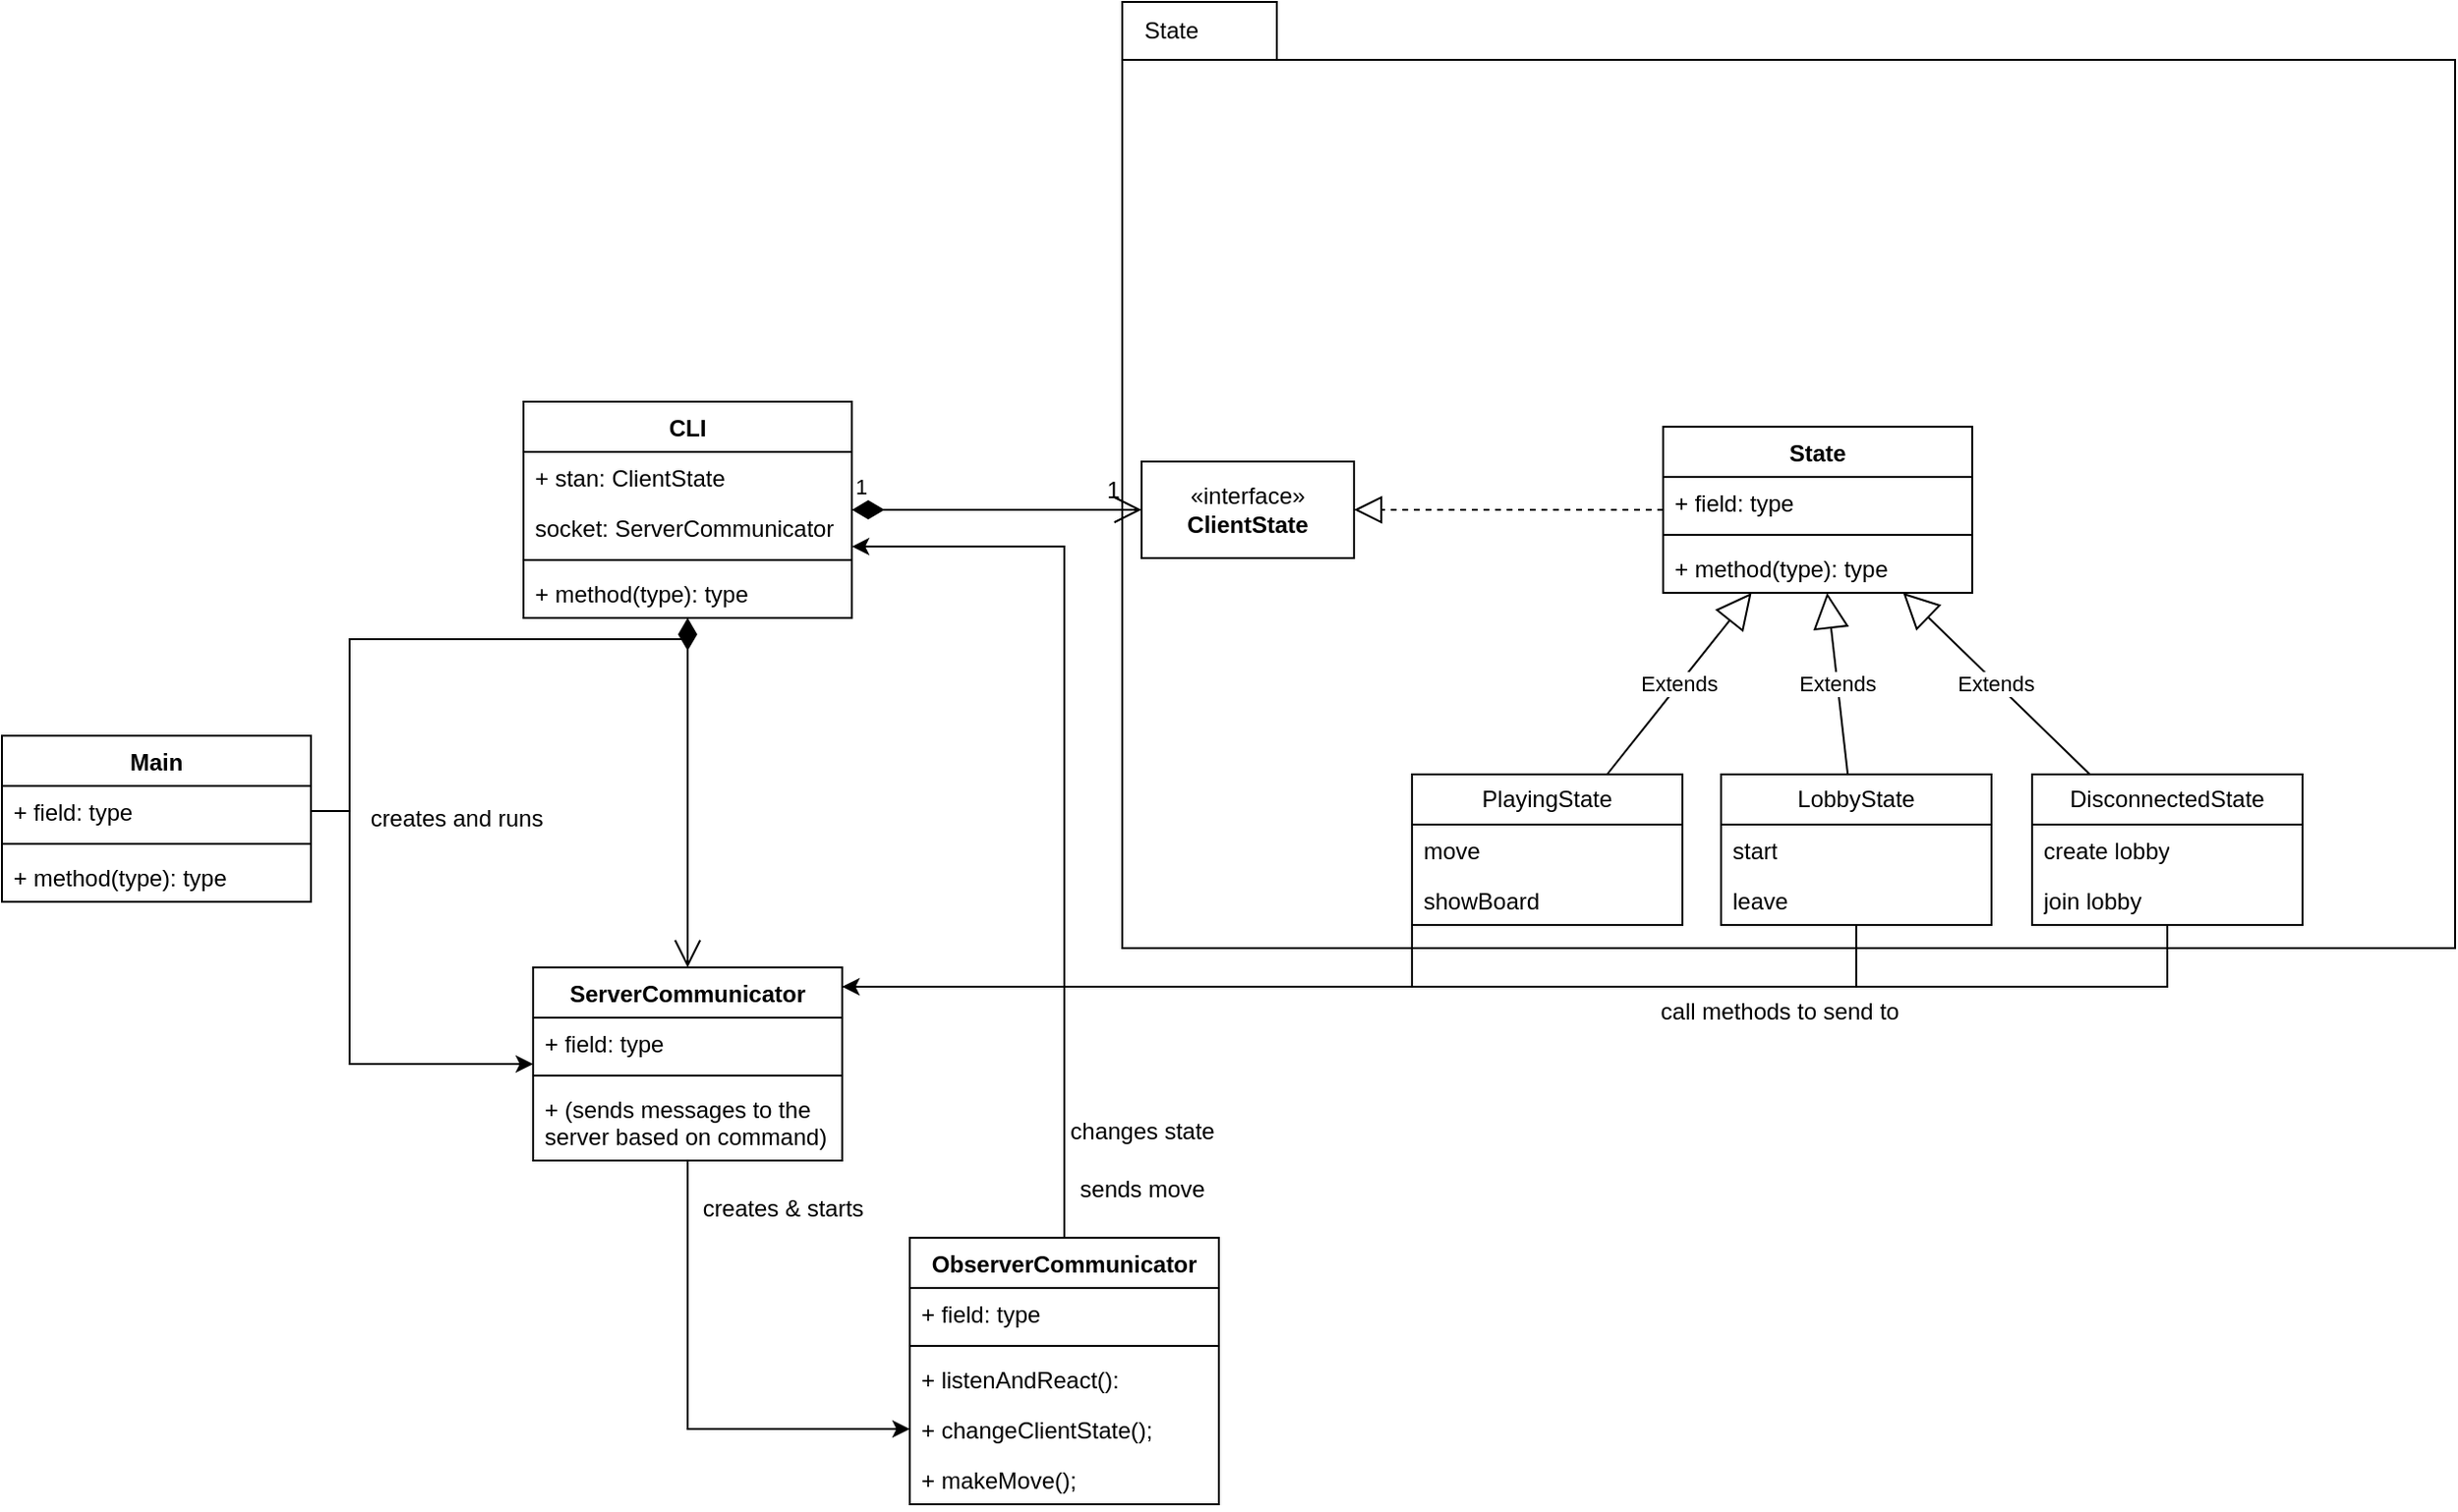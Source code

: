 <mxfile version="25.0.3">
  <diagram name="Page-1" id="gV_RuZHqOb34IBJK7emO">
    <mxGraphModel dx="1687" dy="925" grid="1" gridSize="10" guides="1" tooltips="1" connect="1" arrows="1" fold="1" page="1" pageScale="1" pageWidth="827" pageHeight="1169" math="0" shadow="0">
      <root>
        <mxCell id="0" />
        <mxCell id="1" parent="0" />
        <mxCell id="jI8Y15pv29QjvpD9m3hr-51" value="" style="shape=folder;fontStyle=1;tabWidth=80;tabHeight=30;tabPosition=left;html=1;boundedLbl=1;whiteSpace=wrap;" vertex="1" parent="1">
          <mxGeometry x="590" y="60" width="690" height="490" as="geometry" />
        </mxCell>
        <mxCell id="jI8Y15pv29QjvpD9m3hr-1" value="CLI" style="swimlane;fontStyle=1;align=center;verticalAlign=top;childLayout=stackLayout;horizontal=1;startSize=26;horizontalStack=0;resizeParent=1;resizeParentMax=0;resizeLast=0;collapsible=1;marginBottom=0;whiteSpace=wrap;html=1;" vertex="1" parent="1">
          <mxGeometry x="280" y="267" width="170" height="112" as="geometry" />
        </mxCell>
        <mxCell id="jI8Y15pv29QjvpD9m3hr-32" value="+ stan: ClientState" style="text;strokeColor=none;fillColor=none;align=left;verticalAlign=top;spacingLeft=4;spacingRight=4;overflow=hidden;rotatable=0;points=[[0,0.5],[1,0.5]];portConstraint=eastwest;whiteSpace=wrap;html=1;" vertex="1" parent="jI8Y15pv29QjvpD9m3hr-1">
          <mxGeometry y="26" width="170" height="26" as="geometry" />
        </mxCell>
        <mxCell id="jI8Y15pv29QjvpD9m3hr-2" value="socket: ServerCommunicator" style="text;strokeColor=none;fillColor=none;align=left;verticalAlign=top;spacingLeft=4;spacingRight=4;overflow=hidden;rotatable=0;points=[[0,0.5],[1,0.5]];portConstraint=eastwest;whiteSpace=wrap;html=1;" vertex="1" parent="jI8Y15pv29QjvpD9m3hr-1">
          <mxGeometry y="52" width="170" height="26" as="geometry" />
        </mxCell>
        <mxCell id="jI8Y15pv29QjvpD9m3hr-3" value="" style="line;strokeWidth=1;fillColor=none;align=left;verticalAlign=middle;spacingTop=-1;spacingLeft=3;spacingRight=3;rotatable=0;labelPosition=right;points=[];portConstraint=eastwest;strokeColor=inherit;" vertex="1" parent="jI8Y15pv29QjvpD9m3hr-1">
          <mxGeometry y="78" width="170" height="8" as="geometry" />
        </mxCell>
        <mxCell id="jI8Y15pv29QjvpD9m3hr-4" value="+ method(type): type" style="text;strokeColor=none;fillColor=none;align=left;verticalAlign=top;spacingLeft=4;spacingRight=4;overflow=hidden;rotatable=0;points=[[0,0.5],[1,0.5]];portConstraint=eastwest;whiteSpace=wrap;html=1;" vertex="1" parent="jI8Y15pv29QjvpD9m3hr-1">
          <mxGeometry y="86" width="170" height="26" as="geometry" />
        </mxCell>
        <mxCell id="jI8Y15pv29QjvpD9m3hr-5" value="«interface»&lt;br&gt;&lt;b&gt;ClientState&lt;/b&gt;" style="html=1;whiteSpace=wrap;" vertex="1" parent="1">
          <mxGeometry x="600" y="298" width="110" height="50" as="geometry" />
        </mxCell>
        <mxCell id="jI8Y15pv29QjvpD9m3hr-6" value="1" style="endArrow=open;html=1;endSize=12;startArrow=diamondThin;startSize=14;startFill=1;edgeStyle=orthogonalEdgeStyle;align=left;verticalAlign=bottom;rounded=0;exitX=1;exitY=0.5;exitDx=0;exitDy=0;entryX=0;entryY=0.5;entryDx=0;entryDy=0;" edge="1" parent="1" source="jI8Y15pv29QjvpD9m3hr-1" target="jI8Y15pv29QjvpD9m3hr-5">
          <mxGeometry x="-1" y="3" relative="1" as="geometry">
            <mxPoint x="490" y="390" as="sourcePoint" />
            <mxPoint x="650" y="390" as="targetPoint" />
          </mxGeometry>
        </mxCell>
        <mxCell id="jI8Y15pv29QjvpD9m3hr-9" value="1" style="text;html=1;align=center;verticalAlign=middle;resizable=0;points=[];autosize=1;strokeColor=none;fillColor=none;" vertex="1" parent="1">
          <mxGeometry x="570" y="298" width="30" height="30" as="geometry" />
        </mxCell>
        <mxCell id="jI8Y15pv29QjvpD9m3hr-10" value="" style="endArrow=block;dashed=1;endFill=0;endSize=12;html=1;rounded=0;entryX=1;entryY=0.5;entryDx=0;entryDy=0;" edge="1" parent="1" source="jI8Y15pv29QjvpD9m3hr-15" target="jI8Y15pv29QjvpD9m3hr-5">
          <mxGeometry width="160" relative="1" as="geometry">
            <mxPoint x="830" y="360" as="sourcePoint" />
            <mxPoint x="780" y="290" as="targetPoint" />
          </mxGeometry>
        </mxCell>
        <mxCell id="jI8Y15pv29QjvpD9m3hr-15" value="State" style="swimlane;fontStyle=1;align=center;verticalAlign=top;childLayout=stackLayout;horizontal=1;startSize=26;horizontalStack=0;resizeParent=1;resizeParentMax=0;resizeLast=0;collapsible=1;marginBottom=0;whiteSpace=wrap;html=1;" vertex="1" parent="1">
          <mxGeometry x="870" y="280" width="160" height="86" as="geometry" />
        </mxCell>
        <mxCell id="jI8Y15pv29QjvpD9m3hr-16" value="+ field: type" style="text;strokeColor=none;fillColor=none;align=left;verticalAlign=top;spacingLeft=4;spacingRight=4;overflow=hidden;rotatable=0;points=[[0,0.5],[1,0.5]];portConstraint=eastwest;whiteSpace=wrap;html=1;" vertex="1" parent="jI8Y15pv29QjvpD9m3hr-15">
          <mxGeometry y="26" width="160" height="26" as="geometry" />
        </mxCell>
        <mxCell id="jI8Y15pv29QjvpD9m3hr-17" value="" style="line;strokeWidth=1;fillColor=none;align=left;verticalAlign=middle;spacingTop=-1;spacingLeft=3;spacingRight=3;rotatable=0;labelPosition=right;points=[];portConstraint=eastwest;strokeColor=inherit;" vertex="1" parent="jI8Y15pv29QjvpD9m3hr-15">
          <mxGeometry y="52" width="160" height="8" as="geometry" />
        </mxCell>
        <mxCell id="jI8Y15pv29QjvpD9m3hr-18" value="+ method(type): type" style="text;strokeColor=none;fillColor=none;align=left;verticalAlign=top;spacingLeft=4;spacingRight=4;overflow=hidden;rotatable=0;points=[[0,0.5],[1,0.5]];portConstraint=eastwest;whiteSpace=wrap;html=1;" vertex="1" parent="jI8Y15pv29QjvpD9m3hr-15">
          <mxGeometry y="60" width="160" height="26" as="geometry" />
        </mxCell>
        <mxCell id="jI8Y15pv29QjvpD9m3hr-19" value="Extends" style="endArrow=block;endSize=16;endFill=0;html=1;rounded=0;" edge="1" parent="1" source="jI8Y15pv29QjvpD9m3hr-20" target="jI8Y15pv29QjvpD9m3hr-15">
          <mxGeometry width="160" relative="1" as="geometry">
            <mxPoint x="850" y="450" as="sourcePoint" />
            <mxPoint x="790" y="380" as="targetPoint" />
            <Array as="points" />
          </mxGeometry>
        </mxCell>
        <mxCell id="jI8Y15pv29QjvpD9m3hr-20" value="PlayingState" style="swimlane;fontStyle=0;childLayout=stackLayout;horizontal=1;startSize=26;fillColor=none;horizontalStack=0;resizeParent=1;resizeParentMax=0;resizeLast=0;collapsible=1;marginBottom=0;whiteSpace=wrap;html=1;" vertex="1" parent="1">
          <mxGeometry x="740" y="460" width="140" height="78" as="geometry" />
        </mxCell>
        <mxCell id="jI8Y15pv29QjvpD9m3hr-22" value="move" style="text;strokeColor=none;fillColor=none;align=left;verticalAlign=top;spacingLeft=4;spacingRight=4;overflow=hidden;rotatable=0;points=[[0,0.5],[1,0.5]];portConstraint=eastwest;whiteSpace=wrap;html=1;" vertex="1" parent="jI8Y15pv29QjvpD9m3hr-20">
          <mxGeometry y="26" width="140" height="26" as="geometry" />
        </mxCell>
        <mxCell id="jI8Y15pv29QjvpD9m3hr-23" value="showBoard" style="text;strokeColor=none;fillColor=none;align=left;verticalAlign=top;spacingLeft=4;spacingRight=4;overflow=hidden;rotatable=0;points=[[0,0.5],[1,0.5]];portConstraint=eastwest;whiteSpace=wrap;html=1;" vertex="1" parent="jI8Y15pv29QjvpD9m3hr-20">
          <mxGeometry y="52" width="140" height="26" as="geometry" />
        </mxCell>
        <mxCell id="jI8Y15pv29QjvpD9m3hr-24" value="Extends" style="endArrow=block;endSize=16;endFill=0;html=1;rounded=0;" edge="1" parent="1" source="jI8Y15pv29QjvpD9m3hr-25" target="jI8Y15pv29QjvpD9m3hr-15">
          <mxGeometry width="160" relative="1" as="geometry">
            <mxPoint x="1090" y="464" as="sourcePoint" />
            <mxPoint x="1190" y="380" as="targetPoint" />
          </mxGeometry>
        </mxCell>
        <mxCell id="jI8Y15pv29QjvpD9m3hr-59" style="edgeStyle=orthogonalEdgeStyle;rounded=0;orthogonalLoop=1;jettySize=auto;html=1;exitX=0.5;exitY=1;exitDx=0;exitDy=0;entryX=0.75;entryY=0;entryDx=0;entryDy=0;" edge="1" parent="1" source="jI8Y15pv29QjvpD9m3hr-25" target="jI8Y15pv29QjvpD9m3hr-35">
          <mxGeometry relative="1" as="geometry">
            <Array as="points">
              <mxPoint x="970" y="570" />
              <mxPoint x="405" y="570" />
            </Array>
          </mxGeometry>
        </mxCell>
        <mxCell id="jI8Y15pv29QjvpD9m3hr-25" value="LobbyState" style="swimlane;fontStyle=0;childLayout=stackLayout;horizontal=1;startSize=26;fillColor=none;horizontalStack=0;resizeParent=1;resizeParentMax=0;resizeLast=0;collapsible=1;marginBottom=0;whiteSpace=wrap;html=1;" vertex="1" parent="1">
          <mxGeometry x="900" y="460" width="140" height="78" as="geometry" />
        </mxCell>
        <mxCell id="jI8Y15pv29QjvpD9m3hr-26" value="start" style="text;strokeColor=none;fillColor=none;align=left;verticalAlign=top;spacingLeft=4;spacingRight=4;overflow=hidden;rotatable=0;points=[[0,0.5],[1,0.5]];portConstraint=eastwest;whiteSpace=wrap;html=1;" vertex="1" parent="jI8Y15pv29QjvpD9m3hr-25">
          <mxGeometry y="26" width="140" height="26" as="geometry" />
        </mxCell>
        <mxCell id="jI8Y15pv29QjvpD9m3hr-27" value="leave" style="text;strokeColor=none;fillColor=none;align=left;verticalAlign=top;spacingLeft=4;spacingRight=4;overflow=hidden;rotatable=0;points=[[0,0.5],[1,0.5]];portConstraint=eastwest;whiteSpace=wrap;html=1;" vertex="1" parent="jI8Y15pv29QjvpD9m3hr-25">
          <mxGeometry y="52" width="140" height="26" as="geometry" />
        </mxCell>
        <mxCell id="jI8Y15pv29QjvpD9m3hr-28" value="Extends" style="endArrow=block;endSize=16;endFill=0;html=1;rounded=0;" edge="1" parent="1" source="jI8Y15pv29QjvpD9m3hr-29" target="jI8Y15pv29QjvpD9m3hr-15">
          <mxGeometry width="160" relative="1" as="geometry">
            <mxPoint x="1251" y="464" as="sourcePoint" />
            <mxPoint x="1127" y="366" as="targetPoint" />
          </mxGeometry>
        </mxCell>
        <mxCell id="jI8Y15pv29QjvpD9m3hr-60" style="edgeStyle=orthogonalEdgeStyle;rounded=0;orthogonalLoop=1;jettySize=auto;html=1;exitX=0.5;exitY=1;exitDx=0;exitDy=0;entryX=0.75;entryY=0;entryDx=0;entryDy=0;" edge="1" parent="1" source="jI8Y15pv29QjvpD9m3hr-29" target="jI8Y15pv29QjvpD9m3hr-35">
          <mxGeometry relative="1" as="geometry">
            <Array as="points">
              <mxPoint x="1131" y="570" />
              <mxPoint x="405" y="570" />
            </Array>
          </mxGeometry>
        </mxCell>
        <mxCell id="jI8Y15pv29QjvpD9m3hr-29" value="DisconnectedState" style="swimlane;fontStyle=0;childLayout=stackLayout;horizontal=1;startSize=26;fillColor=none;horizontalStack=0;resizeParent=1;resizeParentMax=0;resizeLast=0;collapsible=1;marginBottom=0;whiteSpace=wrap;html=1;" vertex="1" parent="1">
          <mxGeometry x="1061" y="460" width="140" height="78" as="geometry" />
        </mxCell>
        <mxCell id="jI8Y15pv29QjvpD9m3hr-30" value="create lobby" style="text;strokeColor=none;fillColor=none;align=left;verticalAlign=top;spacingLeft=4;spacingRight=4;overflow=hidden;rotatable=0;points=[[0,0.5],[1,0.5]];portConstraint=eastwest;whiteSpace=wrap;html=1;" vertex="1" parent="jI8Y15pv29QjvpD9m3hr-29">
          <mxGeometry y="26" width="140" height="26" as="geometry" />
        </mxCell>
        <mxCell id="jI8Y15pv29QjvpD9m3hr-31" value="join lobby" style="text;strokeColor=none;fillColor=none;align=left;verticalAlign=top;spacingLeft=4;spacingRight=4;overflow=hidden;rotatable=0;points=[[0,0.5],[1,0.5]];portConstraint=eastwest;whiteSpace=wrap;html=1;" vertex="1" parent="jI8Y15pv29QjvpD9m3hr-29">
          <mxGeometry y="52" width="140" height="26" as="geometry" />
        </mxCell>
        <mxCell id="jI8Y15pv29QjvpD9m3hr-34" value="" style="endArrow=open;html=1;endSize=12;startArrow=diamondThin;startSize=14;startFill=1;edgeStyle=orthogonalEdgeStyle;align=left;verticalAlign=bottom;rounded=0;" edge="1" parent="1" source="jI8Y15pv29QjvpD9m3hr-1" target="jI8Y15pv29QjvpD9m3hr-35">
          <mxGeometry x="-1" y="3" relative="1" as="geometry">
            <mxPoint x="430" y="379" as="sourcePoint" />
            <mxPoint x="510" y="584" as="targetPoint" />
            <Array as="points" />
          </mxGeometry>
        </mxCell>
        <mxCell id="jI8Y15pv29QjvpD9m3hr-53" style="edgeStyle=orthogonalEdgeStyle;rounded=0;orthogonalLoop=1;jettySize=auto;html=1;exitX=0.5;exitY=1;exitDx=0;exitDy=0;entryX=0;entryY=0.5;entryDx=0;entryDy=0;" edge="1" parent="1" source="jI8Y15pv29QjvpD9m3hr-35" target="jI8Y15pv29QjvpD9m3hr-47">
          <mxGeometry relative="1" as="geometry" />
        </mxCell>
        <mxCell id="jI8Y15pv29QjvpD9m3hr-35" value="ServerCommunicator" style="swimlane;fontStyle=1;align=center;verticalAlign=top;childLayout=stackLayout;horizontal=1;startSize=26;horizontalStack=0;resizeParent=1;resizeParentMax=0;resizeLast=0;collapsible=1;marginBottom=0;whiteSpace=wrap;html=1;" vertex="1" parent="1">
          <mxGeometry x="285" y="560" width="160" height="100" as="geometry" />
        </mxCell>
        <mxCell id="jI8Y15pv29QjvpD9m3hr-36" value="+ field: type" style="text;strokeColor=none;fillColor=none;align=left;verticalAlign=top;spacingLeft=4;spacingRight=4;overflow=hidden;rotatable=0;points=[[0,0.5],[1,0.5]];portConstraint=eastwest;whiteSpace=wrap;html=1;" vertex="1" parent="jI8Y15pv29QjvpD9m3hr-35">
          <mxGeometry y="26" width="160" height="26" as="geometry" />
        </mxCell>
        <mxCell id="jI8Y15pv29QjvpD9m3hr-37" value="" style="line;strokeWidth=1;fillColor=none;align=left;verticalAlign=middle;spacingTop=-1;spacingLeft=3;spacingRight=3;rotatable=0;labelPosition=right;points=[];portConstraint=eastwest;strokeColor=inherit;" vertex="1" parent="jI8Y15pv29QjvpD9m3hr-35">
          <mxGeometry y="52" width="160" height="8" as="geometry" />
        </mxCell>
        <mxCell id="jI8Y15pv29QjvpD9m3hr-38" value="&lt;div&gt;+ (sends messages to the server based on command)&lt;/div&gt;&lt;div&gt;&lt;br&gt;&lt;/div&gt;" style="text;strokeColor=none;fillColor=none;align=left;verticalAlign=top;spacingLeft=4;spacingRight=4;overflow=hidden;rotatable=0;points=[[0,0.5],[1,0.5]];portConstraint=eastwest;whiteSpace=wrap;html=1;" vertex="1" parent="jI8Y15pv29QjvpD9m3hr-35">
          <mxGeometry y="60" width="160" height="40" as="geometry" />
        </mxCell>
        <mxCell id="jI8Y15pv29QjvpD9m3hr-42" value="ObserverCommunicator" style="swimlane;fontStyle=1;align=center;verticalAlign=top;childLayout=stackLayout;horizontal=1;startSize=26;horizontalStack=0;resizeParent=1;resizeParentMax=0;resizeLast=0;collapsible=1;marginBottom=0;whiteSpace=wrap;html=1;" vertex="1" parent="1">
          <mxGeometry x="480" y="700" width="160" height="138" as="geometry" />
        </mxCell>
        <mxCell id="jI8Y15pv29QjvpD9m3hr-43" value="+ field: type" style="text;strokeColor=none;fillColor=none;align=left;verticalAlign=top;spacingLeft=4;spacingRight=4;overflow=hidden;rotatable=0;points=[[0,0.5],[1,0.5]];portConstraint=eastwest;whiteSpace=wrap;html=1;" vertex="1" parent="jI8Y15pv29QjvpD9m3hr-42">
          <mxGeometry y="26" width="160" height="26" as="geometry" />
        </mxCell>
        <mxCell id="jI8Y15pv29QjvpD9m3hr-44" value="" style="line;strokeWidth=1;fillColor=none;align=left;verticalAlign=middle;spacingTop=-1;spacingLeft=3;spacingRight=3;rotatable=0;labelPosition=right;points=[];portConstraint=eastwest;strokeColor=inherit;" vertex="1" parent="jI8Y15pv29QjvpD9m3hr-42">
          <mxGeometry y="52" width="160" height="8" as="geometry" />
        </mxCell>
        <mxCell id="jI8Y15pv29QjvpD9m3hr-45" value="&lt;div&gt;+ listenAndReact():&lt;/div&gt;" style="text;strokeColor=none;fillColor=none;align=left;verticalAlign=top;spacingLeft=4;spacingRight=4;overflow=hidden;rotatable=0;points=[[0,0.5],[1,0.5]];portConstraint=eastwest;whiteSpace=wrap;html=1;" vertex="1" parent="jI8Y15pv29QjvpD9m3hr-42">
          <mxGeometry y="60" width="160" height="26" as="geometry" />
        </mxCell>
        <mxCell id="jI8Y15pv29QjvpD9m3hr-47" value="&lt;div&gt;+ changeClientState();&lt;/div&gt;&lt;div&gt;&lt;br&gt;&lt;/div&gt;" style="text;strokeColor=none;fillColor=none;align=left;verticalAlign=top;spacingLeft=4;spacingRight=4;overflow=hidden;rotatable=0;points=[[0,0.5],[1,0.5]];portConstraint=eastwest;whiteSpace=wrap;html=1;" vertex="1" parent="jI8Y15pv29QjvpD9m3hr-42">
          <mxGeometry y="86" width="160" height="26" as="geometry" />
        </mxCell>
        <mxCell id="jI8Y15pv29QjvpD9m3hr-48" value="+ makeMove();" style="text;strokeColor=none;fillColor=none;align=left;verticalAlign=top;spacingLeft=4;spacingRight=4;overflow=hidden;rotatable=0;points=[[0,0.5],[1,0.5]];portConstraint=eastwest;whiteSpace=wrap;html=1;" vertex="1" parent="jI8Y15pv29QjvpD9m3hr-42">
          <mxGeometry y="112" width="160" height="26" as="geometry" />
        </mxCell>
        <mxCell id="jI8Y15pv29QjvpD9m3hr-52" value="State" style="text;html=1;align=center;verticalAlign=middle;resizable=0;points=[];autosize=1;strokeColor=none;fillColor=none;" vertex="1" parent="1">
          <mxGeometry x="590" y="60" width="50" height="30" as="geometry" />
        </mxCell>
        <mxCell id="jI8Y15pv29QjvpD9m3hr-54" value="creates &amp;amp; starts" style="text;html=1;align=center;verticalAlign=middle;resizable=0;points=[];autosize=1;strokeColor=none;fillColor=none;" vertex="1" parent="1">
          <mxGeometry x="359" y="670" width="110" height="30" as="geometry" />
        </mxCell>
        <mxCell id="jI8Y15pv29QjvpD9m3hr-55" style="edgeStyle=orthogonalEdgeStyle;rounded=0;orthogonalLoop=1;jettySize=auto;html=1;exitX=0.5;exitY=0;exitDx=0;exitDy=0;entryX=1;entryY=0.885;entryDx=0;entryDy=0;entryPerimeter=0;" edge="1" parent="1" source="jI8Y15pv29QjvpD9m3hr-42" target="jI8Y15pv29QjvpD9m3hr-2">
          <mxGeometry relative="1" as="geometry" />
        </mxCell>
        <mxCell id="jI8Y15pv29QjvpD9m3hr-56" value="changes state" style="text;html=1;align=center;verticalAlign=middle;resizable=0;points=[];autosize=1;strokeColor=none;fillColor=none;" vertex="1" parent="1">
          <mxGeometry x="550" y="630" width="100" height="30" as="geometry" />
        </mxCell>
        <mxCell id="jI8Y15pv29QjvpD9m3hr-57" value="sends move" style="text;html=1;align=center;verticalAlign=middle;resizable=0;points=[];autosize=1;strokeColor=none;fillColor=none;" vertex="1" parent="1">
          <mxGeometry x="555" y="660" width="90" height="30" as="geometry" />
        </mxCell>
        <mxCell id="jI8Y15pv29QjvpD9m3hr-58" style="edgeStyle=orthogonalEdgeStyle;rounded=0;orthogonalLoop=1;jettySize=auto;html=1;exitX=0;exitY=0.5;exitDx=0;exitDy=0;" edge="1" parent="1" source="jI8Y15pv29QjvpD9m3hr-22" target="jI8Y15pv29QjvpD9m3hr-35">
          <mxGeometry relative="1" as="geometry">
            <mxPoint x="500" y="540" as="targetPoint" />
            <Array as="points">
              <mxPoint x="740" y="570" />
            </Array>
          </mxGeometry>
        </mxCell>
        <mxCell id="jI8Y15pv29QjvpD9m3hr-61" value="call methods to send to" style="text;html=1;align=center;verticalAlign=middle;resizable=0;points=[];autosize=1;strokeColor=none;fillColor=none;" vertex="1" parent="1">
          <mxGeometry x="855" y="568" width="150" height="30" as="geometry" />
        </mxCell>
        <mxCell id="jI8Y15pv29QjvpD9m3hr-62" value="Main" style="swimlane;fontStyle=1;align=center;verticalAlign=top;childLayout=stackLayout;horizontal=1;startSize=26;horizontalStack=0;resizeParent=1;resizeParentMax=0;resizeLast=0;collapsible=1;marginBottom=0;whiteSpace=wrap;html=1;" vertex="1" parent="1">
          <mxGeometry x="10" y="440" width="160" height="86" as="geometry" />
        </mxCell>
        <mxCell id="jI8Y15pv29QjvpD9m3hr-63" value="+ field: type" style="text;strokeColor=none;fillColor=none;align=left;verticalAlign=top;spacingLeft=4;spacingRight=4;overflow=hidden;rotatable=0;points=[[0,0.5],[1,0.5]];portConstraint=eastwest;whiteSpace=wrap;html=1;" vertex="1" parent="jI8Y15pv29QjvpD9m3hr-62">
          <mxGeometry y="26" width="160" height="26" as="geometry" />
        </mxCell>
        <mxCell id="jI8Y15pv29QjvpD9m3hr-64" value="" style="line;strokeWidth=1;fillColor=none;align=left;verticalAlign=middle;spacingTop=-1;spacingLeft=3;spacingRight=3;rotatable=0;labelPosition=right;points=[];portConstraint=eastwest;strokeColor=inherit;" vertex="1" parent="jI8Y15pv29QjvpD9m3hr-62">
          <mxGeometry y="52" width="160" height="8" as="geometry" />
        </mxCell>
        <mxCell id="jI8Y15pv29QjvpD9m3hr-65" value="+ method(type): type" style="text;strokeColor=none;fillColor=none;align=left;verticalAlign=top;spacingLeft=4;spacingRight=4;overflow=hidden;rotatable=0;points=[[0,0.5],[1,0.5]];portConstraint=eastwest;whiteSpace=wrap;html=1;" vertex="1" parent="jI8Y15pv29QjvpD9m3hr-62">
          <mxGeometry y="60" width="160" height="26" as="geometry" />
        </mxCell>
        <mxCell id="jI8Y15pv29QjvpD9m3hr-66" style="edgeStyle=orthogonalEdgeStyle;rounded=0;orthogonalLoop=1;jettySize=auto;html=1;exitX=1;exitY=0.5;exitDx=0;exitDy=0;" edge="1" parent="1" source="jI8Y15pv29QjvpD9m3hr-63" target="jI8Y15pv29QjvpD9m3hr-35">
          <mxGeometry relative="1" as="geometry">
            <Array as="points">
              <mxPoint x="190" y="479" />
              <mxPoint x="190" y="610" />
            </Array>
          </mxGeometry>
        </mxCell>
        <mxCell id="jI8Y15pv29QjvpD9m3hr-67" style="edgeStyle=orthogonalEdgeStyle;rounded=0;orthogonalLoop=1;jettySize=auto;html=1;exitX=1;exitY=0.5;exitDx=0;exitDy=0;" edge="1" parent="1" source="jI8Y15pv29QjvpD9m3hr-63" target="jI8Y15pv29QjvpD9m3hr-1">
          <mxGeometry relative="1" as="geometry">
            <Array as="points">
              <mxPoint x="190" y="479" />
              <mxPoint x="190" y="390" />
              <mxPoint x="365" y="390" />
            </Array>
          </mxGeometry>
        </mxCell>
        <mxCell id="jI8Y15pv29QjvpD9m3hr-68" value="creates and runs" style="text;html=1;align=center;verticalAlign=middle;resizable=0;points=[];autosize=1;strokeColor=none;fillColor=none;" vertex="1" parent="1">
          <mxGeometry x="190" y="468" width="110" height="30" as="geometry" />
        </mxCell>
      </root>
    </mxGraphModel>
  </diagram>
</mxfile>
